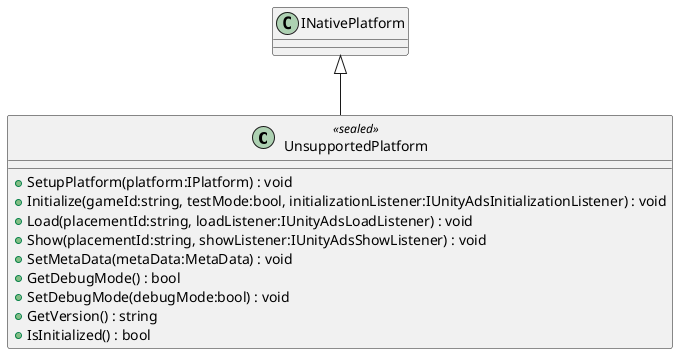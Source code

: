 @startuml
class UnsupportedPlatform <<sealed>> {
    + SetupPlatform(platform:IPlatform) : void
    + Initialize(gameId:string, testMode:bool, initializationListener:IUnityAdsInitializationListener) : void
    + Load(placementId:string, loadListener:IUnityAdsLoadListener) : void
    + Show(placementId:string, showListener:IUnityAdsShowListener) : void
    + SetMetaData(metaData:MetaData) : void
    + GetDebugMode() : bool
    + SetDebugMode(debugMode:bool) : void
    + GetVersion() : string
    + IsInitialized() : bool
}
INativePlatform <|-- UnsupportedPlatform
@enduml
